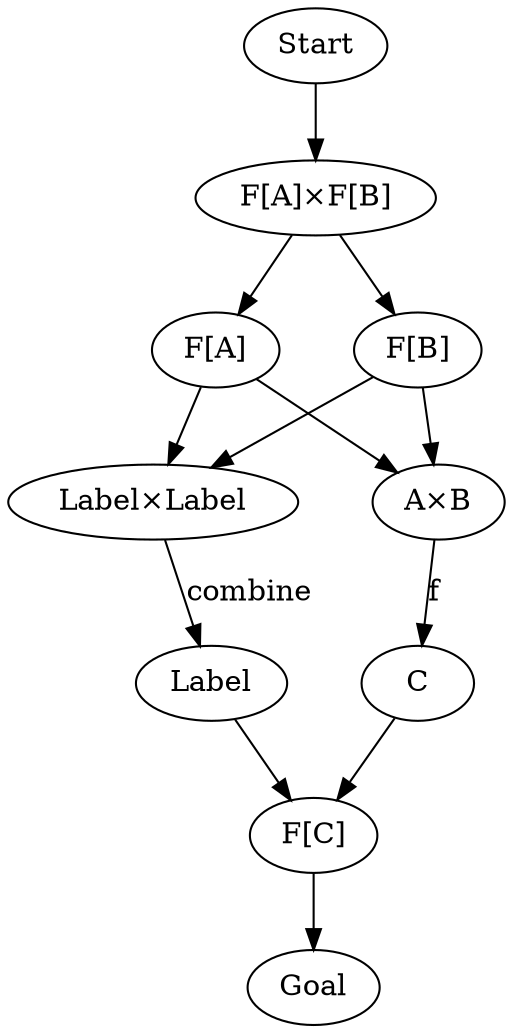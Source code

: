 digraph {
    Start[class="extremity"]
    Goal[class="extremity"]

    FAFB[label="F[A]×F[B]" class="start,disabled"]
    FA[label="F[A]" class="disabled"]
    FB[label="F[B]" class="disabled"]
    XX[label="Label×Label"]
    AB[label="A×B" class="disabled"]
    FC[label="F[C]" class="goal"]
    C
    X[label="Label"]

    {
        rank=same
        FA -> FB[style="invis"]
    }

    {
        rank=same
        XX -> AB[style="invis"]
    }

        {
        rank=same
        X -> C[style="invis"]
    }

    FAFB -> FA[class="disabled"]
    FAFB -> FB[class="disabled"]
    FA -> XX[class="disabled"]
    FA -> AB[class="disabled"]
    FB -> XX[class="disabled"]
    FB -> AB[class="disabled"]
    XX -> X[label="combine"]
    AB -> C[label="f" class="disabled"]
    X -> FC
    C -> FC

    Start -> FAFB[class="start,disabled"]
    FC -> Goal[class="goal"]
}
